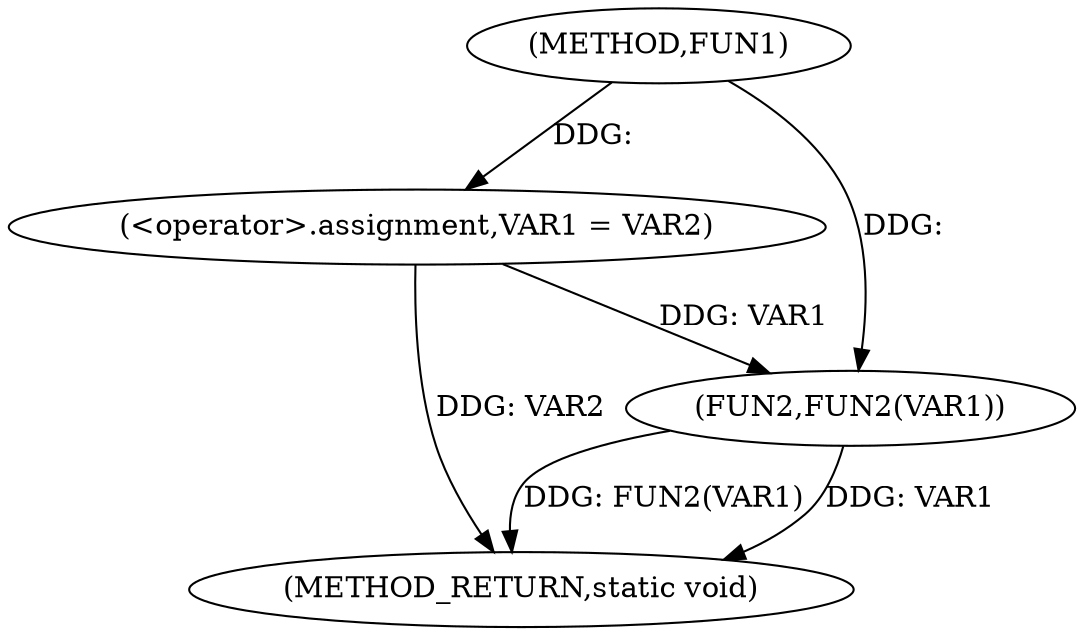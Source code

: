 digraph FUN1 {  
"1000100" [label = "(METHOD,FUN1)" ]
"1000109" [label = "(METHOD_RETURN,static void)" ]
"1000104" [label = "(<operator>.assignment,VAR1 = VAR2)" ]
"1000107" [label = "(FUN2,FUN2(VAR1))" ]
  "1000107" -> "1000109"  [ label = "DDG: FUN2(VAR1)"] 
  "1000107" -> "1000109"  [ label = "DDG: VAR1"] 
  "1000104" -> "1000109"  [ label = "DDG: VAR2"] 
  "1000100" -> "1000104"  [ label = "DDG: "] 
  "1000104" -> "1000107"  [ label = "DDG: VAR1"] 
  "1000100" -> "1000107"  [ label = "DDG: "] 
}

